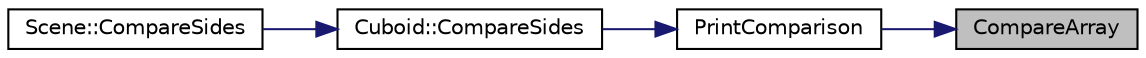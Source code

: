 digraph "CompareArray"
{
 // LATEX_PDF_SIZE
  edge [fontname="Helvetica",fontsize="10",labelfontname="Helvetica",labelfontsize="10"];
  node [fontname="Helvetica",fontsize="10",shape=record];
  rankdir="RL";
  Node1 [label="CompareArray",height=0.2,width=0.4,color="black", fillcolor="grey75", style="filled", fontcolor="black",tooltip="Sprawdzenie czy wartości w tablicy są wszystkie sobie równe."];
  Node1 -> Node2 [dir="back",color="midnightblue",fontsize="10",style="solid",fontname="Helvetica"];
  Node2 [label="PrintComparison",height=0.2,width=0.4,color="black", fillcolor="white", style="filled",URL="$cuboid_8cpp.html#a19f3a0a91e673919108e5651471055aa",tooltip="Wyświetlenie porównania długości poszczególnych boków prostopadłościanu zawartych w trzech tablicach."];
  Node2 -> Node3 [dir="back",color="midnightblue",fontsize="10",style="solid",fontname="Helvetica"];
  Node3 [label="Cuboid::CompareSides",height=0.2,width=0.4,color="black", fillcolor="white", style="filled",URL="$class_cuboid.html#a46fd8725d6b5ae5b3a989c13d16e30dc",tooltip="Porównanie długości boków prostopadłościanu."];
  Node3 -> Node4 [dir="back",color="midnightblue",fontsize="10",style="solid",fontname="Helvetica"];
  Node4 [label="Scene::CompareSides",height=0.2,width=0.4,color="black", fillcolor="white", style="filled",URL="$class_scene.html#a6878dc1077b6e30520ea5e4c9a67d542",tooltip="Wyświetlanie porównania długości boków prostopadłościanu."];
}
